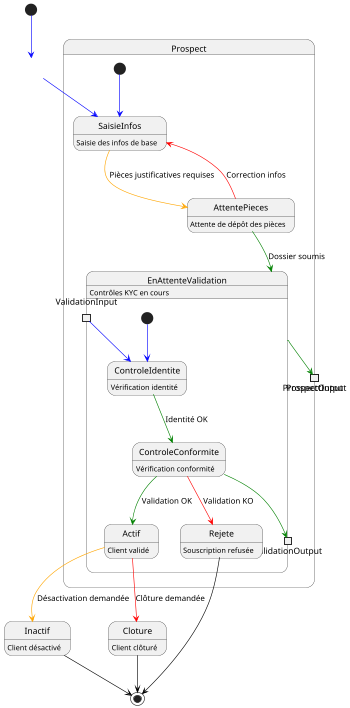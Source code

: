 @startuml EtatClient
scale 350 width
hide empty description

[*] -[#blue]-> ProspectInput <<inputPin>>

state Prospect {
    state ProspectInput <<inputPin>>
    state ProspectOutput <<outputPin>>
    [*] -[#blue]-> SaisieInfos
    SaisieInfos : Saisie des infos de base
    SaisieInfos -[#orange]-> AttentePieces : Pièces justificatives requises
    AttentePieces : Attente de dépôt des pièces
    AttentePieces -[#red]-> SaisieInfos : Correction infos
    AttentePieces -[#green]-> EnAttenteValidation : Dossier soumis
    ProspectInput -[#blue]-> SaisieInfos
    EnAttenteValidation -[#green]-> ProspectOutput
}

state EnAttenteValidation {
    state ValidationInput <<inputPin>>
    state ValidationOutput <<outputPin>>
    [*] -[#blue]-> ControleIdentite
    ControleIdentite : Vérification identité
    ControleIdentite -[#green]-> ControleConformite : Identité OK
    ControleConformite : Vérification conformité
    ControleConformite -[#green]-> Actif : Validation OK
    ControleConformite -[#red]-> Rejete : Validation KO
    ValidationInput -[#blue]-> ControleIdentite
    ControleConformite -[#green]-> ValidationOutput
}

EnAttenteValidation : Contrôles KYC en cours

Actif : Client validé
Actif -[#orange]-> Inactif : Désactivation demandée
Inactif : Client désactivé

Actif -[#red]-> Cloture : Clôture demandée
Cloture : Client clôturé

Rejete : Souscription refusée

Rejete -[#black]-> [*]
Cloture -[#black]-> [*]
Inactif -[#black]-> [*]

@enduml